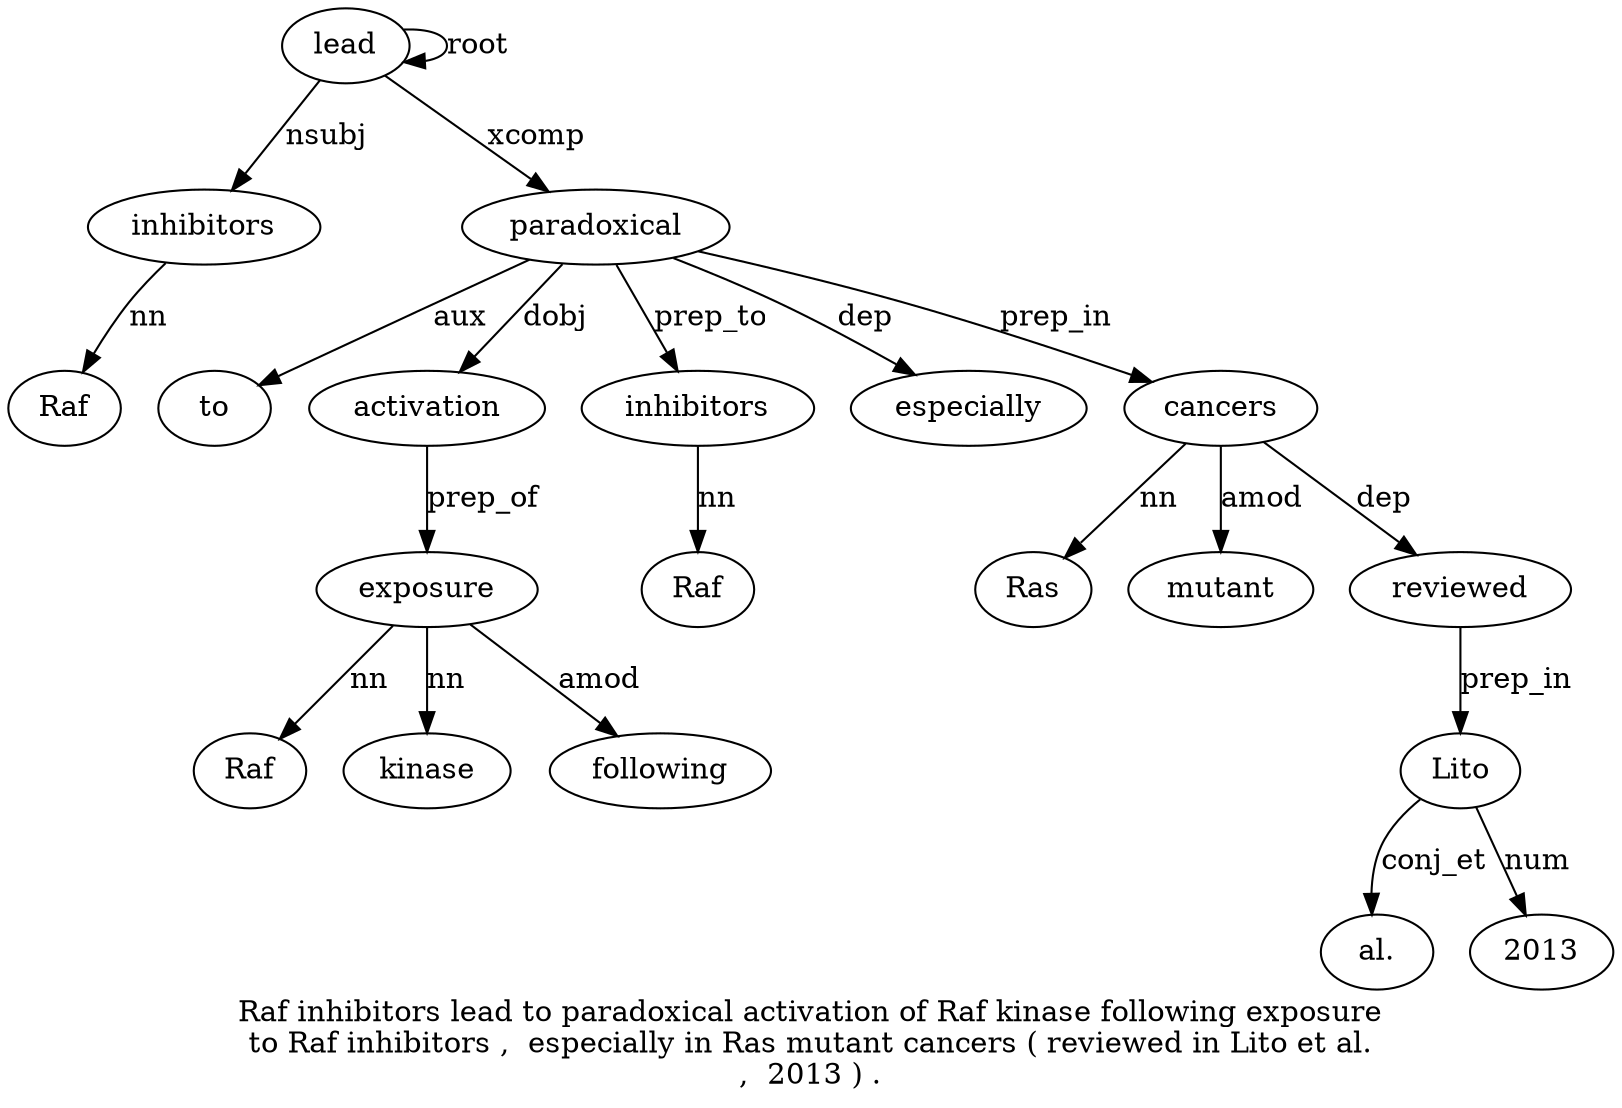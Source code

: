 digraph "Raf inhibitors lead to paradoxical activation of Raf kinase following exposure to Raf inhibitors ,  especially in Ras mutant cancers ( reviewed in Lito et al. ,  2013 ) ." {
label="Raf inhibitors lead to paradoxical activation of Raf kinase following exposure
to Raf inhibitors ,  especially in Ras mutant cancers ( reviewed in Lito et al.
,  2013 ) .";
inhibitors2 [style=filled, fillcolor=white, label=inhibitors];
Raf1 [style=filled, fillcolor=white, label=Raf];
inhibitors2 -> Raf1  [label=nn];
lead3 [style=filled, fillcolor=white, label=lead];
lead3 -> inhibitors2  [label=nsubj];
lead3 -> lead3  [label=root];
paradoxical5 [style=filled, fillcolor=white, label=paradoxical];
to4 [style=filled, fillcolor=white, label=to];
paradoxical5 -> to4  [label=aux];
lead3 -> paradoxical5  [label=xcomp];
activation6 [style=filled, fillcolor=white, label=activation];
paradoxical5 -> activation6  [label=dobj];
exposure11 [style=filled, fillcolor=white, label=exposure];
Raf8 [style=filled, fillcolor=white, label=Raf];
exposure11 -> Raf8  [label=nn];
kinase9 [style=filled, fillcolor=white, label=kinase];
exposure11 -> kinase9  [label=nn];
following10 [style=filled, fillcolor=white, label=following];
exposure11 -> following10  [label=amod];
activation6 -> exposure11  [label=prep_of];
inhibitors14 [style=filled, fillcolor=white, label=inhibitors];
Raf13 [style=filled, fillcolor=white, label=Raf];
inhibitors14 -> Raf13  [label=nn];
paradoxical5 -> inhibitors14  [label=prep_to];
especially16 [style=filled, fillcolor=white, label=especially];
paradoxical5 -> especially16  [label=dep];
cancers20 [style=filled, fillcolor=white, label=cancers];
Ras18 [style=filled, fillcolor=white, label=Ras];
cancers20 -> Ras18  [label=nn];
mutant19 [style=filled, fillcolor=white, label=mutant];
cancers20 -> mutant19  [label=amod];
paradoxical5 -> cancers20  [label=prep_in];
reviewed22 [style=filled, fillcolor=white, label=reviewed];
cancers20 -> reviewed22  [label=dep];
Lito24 [style=filled, fillcolor=white, label=Lito];
reviewed22 -> Lito24  [label=prep_in];
"al.26" [style=filled, fillcolor=white, label="al."];
Lito24 -> "al.26"  [label=conj_et];
201328 [style=filled, fillcolor=white, label=2013];
Lito24 -> 201328  [label=num];
}
